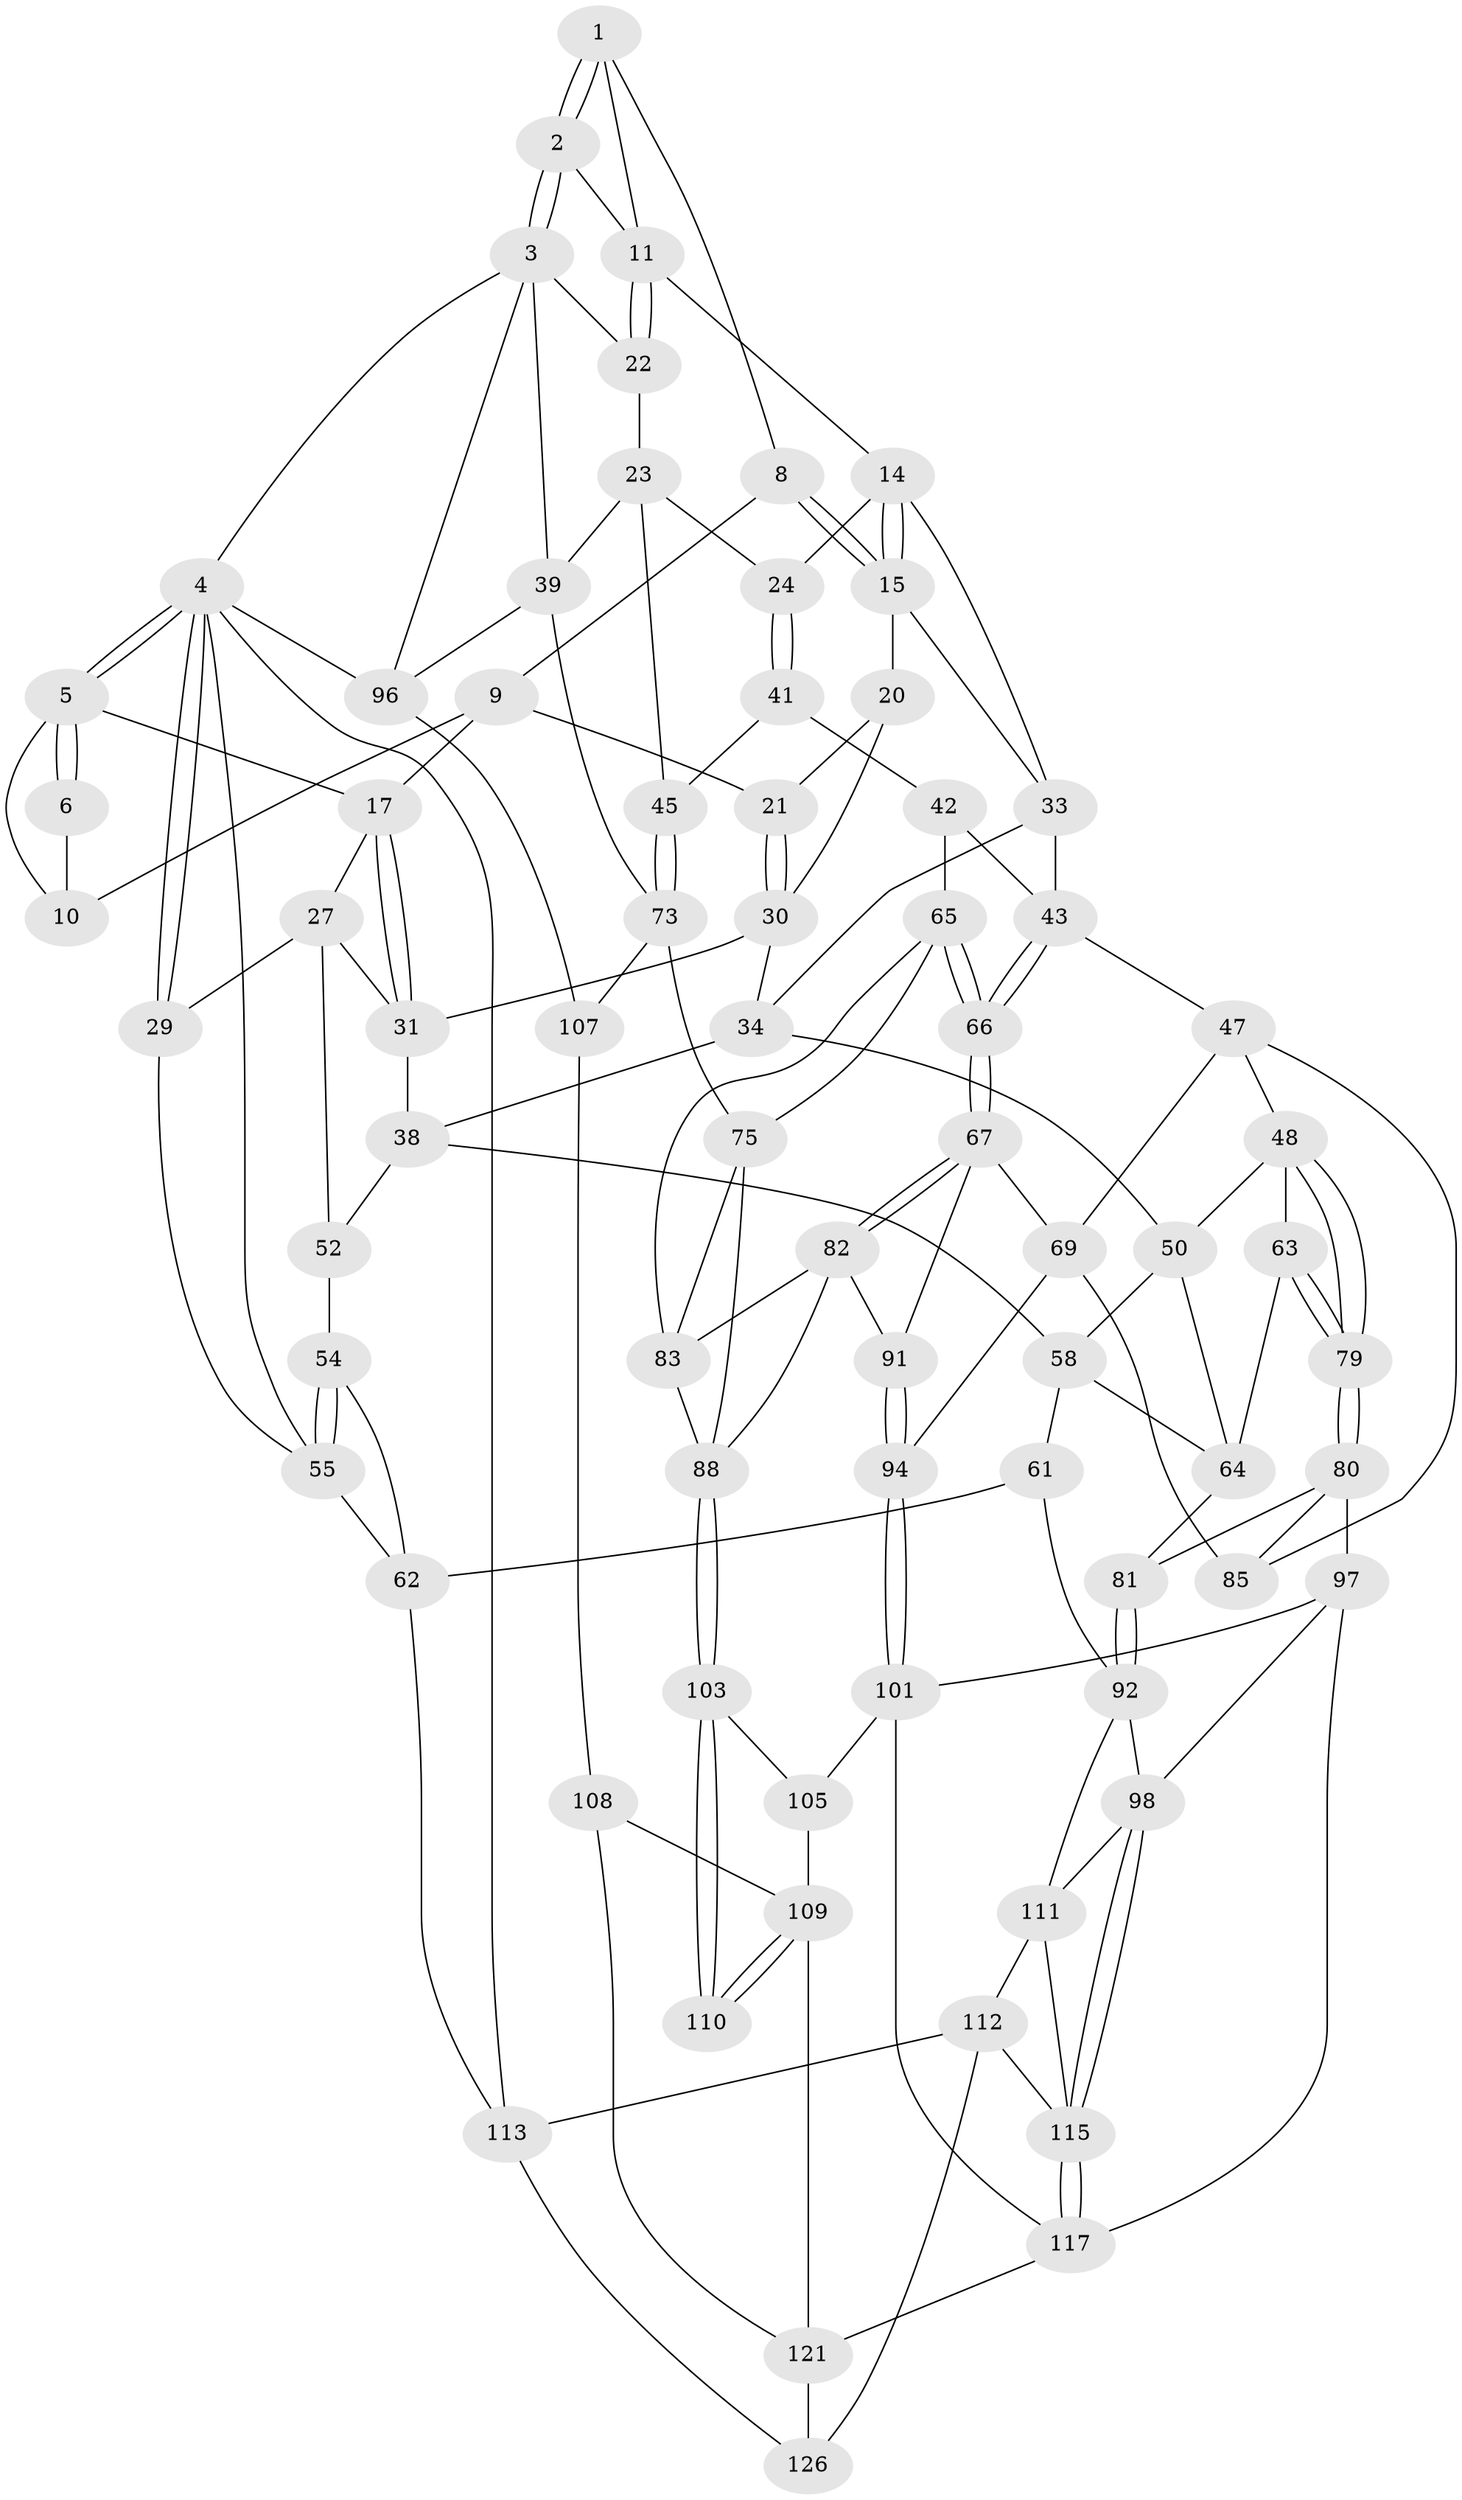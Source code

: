 // original degree distribution, {3: 0.015873015873015872, 5: 0.5238095238095238, 6: 0.2222222222222222, 4: 0.23809523809523808}
// Generated by graph-tools (version 1.1) at 2025/11/02/27/25 16:11:58]
// undirected, 74 vertices, 162 edges
graph export_dot {
graph [start="1"]
  node [color=gray90,style=filled];
  1 [pos="+0.5836274036009276+0",super="+7"];
  2 [pos="+0.9048896091567297+0"];
  3 [pos="+1+0",super="+26"];
  4 [pos="+0+0",super="+100"];
  5 [pos="+0+0",super="+13"];
  6 [pos="+0.36314132733659804+0"];
  8 [pos="+0.5187140503749077+0.058764989786491306"];
  9 [pos="+0.3850843926730205+0.057252661369904215",super="+16"];
  10 [pos="+0.36910695572296126+0.020545904175390834"];
  11 [pos="+0.8177703108749278+0.0533599087225544",super="+12"];
  14 [pos="+0.6159099886348851+0.18617273638216766",super="+25"];
  15 [pos="+0.5290742609605482+0.1677515048479997",super="+19"];
  17 [pos="+0.22157074678664299+0.2295249942259855",super="+18"];
  20 [pos="+0.48994042324969395+0.17820417314332226"];
  21 [pos="+0.4587078731454233+0.1725796302664935"];
  22 [pos="+0.8447605334113104+0.1877745486020001"];
  23 [pos="+0.7443840107182202+0.3115127465254049",super="+40"];
  24 [pos="+0.7248622301946338+0.3167557185400287"];
  27 [pos="+0.0717687500121061+0.30967044460624227",super="+28"];
  29 [pos="+0+0.2953323916064161"];
  30 [pos="+0.31517223390020094+0.3181135776454484",super="+32"];
  31 [pos="+0.3127413409945659+0.3172323993316597",super="+36"];
  33 [pos="+0.5187027523343675+0.40048524877574965",super="+35"];
  34 [pos="+0.42847244576289745+0.39285143262366196",super="+37"];
  38 [pos="+0.2205616291449243+0.5099475516258463",super="+51"];
  39 [pos="+1+0.44406014627355905",super="+72"];
  41 [pos="+0.7271253733080074+0.38869320519962697",super="+46"];
  42 [pos="+0.6691623316767601+0.5371433702383365",super="+59"];
  43 [pos="+0.6207639040487593+0.5517389264725825",super="+44"];
  45 [pos="+0.7995754676200628+0.5596436140792853"];
  47 [pos="+0.5099260344242472+0.6169514429151554",super="+70"];
  48 [pos="+0.5088884540076974+0.6170185102604294",super="+49"];
  50 [pos="+0.3920145568550349+0.5277185705209622",super="+57"];
  52 [pos="+0.1124262252145403+0.5284850784973929",super="+53"];
  54 [pos="+0.013603740005045127+0.5464286599289304",super="+56"];
  55 [pos="+0+0.6137750754569475",super="+78"];
  58 [pos="+0.23736875501698895+0.5505595602700919",super="+60"];
  61 [pos="+0.1567063093061651+0.7152195354070227"];
  62 [pos="+0.0439433339171127+0.7169815526182751",super="+77"];
  63 [pos="+0.3853148808504696+0.6261770456583178"];
  64 [pos="+0.36168642470686885+0.6186745734117987",super="+71"];
  65 [pos="+0.7838313700931595+0.5792843463215278",super="+76"];
  66 [pos="+0.6603516202003761+0.6448893358677903"];
  67 [pos="+0.6608088236917328+0.6665102269380234",super="+68"];
  69 [pos="+0.5809487531139105+0.6958117563706869",super="+95"];
  73 [pos="+1+0.68725801400458",super="+74"];
  75 [pos="+0.9204354688303114+0.7706278477598622",super="+87"];
  79 [pos="+0.4472344363329665+0.6710510766510943"];
  80 [pos="+0.4438261985368308+0.6768292440382299",super="+86"];
  81 [pos="+0.33440935707743974+0.7355923767291803"];
  82 [pos="+0.683767190875906+0.685495688991132",super="+90"];
  83 [pos="+0.7567172275588328+0.6736564016110652",super="+84"];
  85 [pos="+0.5197615030505741+0.7694244035033428"];
  88 [pos="+0.7473823600315065+0.7984446928813268",super="+89"];
  91 [pos="+0.6646705438610404+0.8100689962788261"];
  92 [pos="+0.32410570374835074+0.7672348527016729",super="+93"];
  94 [pos="+0.6491630770325866+0.8236998974920823"];
  96 [pos="+1+1"];
  97 [pos="+0.46563223768562406+0.8210409392866846",super="+102"];
  98 [pos="+0.3940831394558056+0.8135481320133299",super="+99"];
  101 [pos="+0.6440347349776038+0.8425908338662562",super="+106"];
  103 [pos="+0.7521724967099654+0.8210715457671728",super="+104"];
  105 [pos="+0.7028220717760283+0.9339049063778597"];
  107 [pos="+0.9167001443567784+0.8777907279191528",super="+122"];
  108 [pos="+0.8870002450835942+0.8976521156708581",super="+120"];
  109 [pos="+0.847725544587326+0.9170916226245538",super="+118"];
  110 [pos="+0.8280910674713989+0.9062653237910067"];
  111 [pos="+0.24735525413781942+0.8566034407698738",super="+114"];
  112 [pos="+0.058909179152655755+0.8828907465557874",super="+125"];
  113 [pos="+0.05833534652163315+0.8824238529847189",super="+124"];
  115 [pos="+0.37152787633299866+1",super="+116"];
  117 [pos="+0.5078570247520487+0.9066031293568795",super="+119"];
  121 [pos="+0.7668438823714232+1",super="+123"];
  126 [pos="+0.2632978358134608+1"];
  1 -- 2;
  1 -- 2;
  1 -- 8;
  1 -- 11;
  2 -- 3;
  2 -- 3;
  2 -- 11;
  3 -- 4;
  3 -- 96;
  3 -- 22;
  3 -- 39;
  4 -- 5;
  4 -- 5;
  4 -- 29;
  4 -- 29;
  4 -- 96;
  4 -- 113;
  4 -- 55;
  5 -- 6;
  5 -- 6;
  5 -- 10;
  5 -- 17;
  6 -- 10;
  8 -- 9;
  8 -- 15;
  8 -- 15;
  9 -- 10;
  9 -- 21;
  9 -- 17;
  11 -- 22;
  11 -- 22;
  11 -- 14;
  14 -- 15;
  14 -- 15;
  14 -- 24;
  14 -- 33;
  15 -- 33;
  15 -- 20;
  17 -- 31;
  17 -- 31;
  17 -- 27;
  20 -- 21;
  20 -- 30;
  21 -- 30;
  21 -- 30;
  22 -- 23;
  23 -- 24;
  23 -- 45;
  23 -- 39;
  24 -- 41;
  24 -- 41;
  27 -- 31;
  27 -- 52;
  27 -- 29;
  29 -- 55;
  30 -- 31;
  30 -- 34;
  31 -- 38;
  33 -- 34;
  33 -- 43;
  34 -- 50;
  34 -- 38;
  38 -- 58;
  38 -- 52;
  39 -- 96;
  39 -- 73;
  41 -- 42 [weight=2];
  41 -- 45;
  42 -- 43;
  42 -- 65;
  43 -- 66;
  43 -- 66;
  43 -- 47;
  45 -- 73;
  45 -- 73;
  47 -- 48;
  47 -- 85;
  47 -- 69;
  48 -- 79;
  48 -- 79;
  48 -- 50;
  48 -- 63;
  50 -- 64;
  50 -- 58;
  52 -- 54 [weight=2];
  54 -- 55;
  54 -- 55;
  54 -- 62;
  55 -- 62;
  58 -- 64;
  58 -- 61;
  61 -- 62;
  61 -- 92;
  62 -- 113;
  63 -- 64;
  63 -- 79;
  63 -- 79;
  64 -- 81;
  65 -- 66;
  65 -- 66;
  65 -- 75;
  65 -- 83;
  66 -- 67;
  66 -- 67;
  67 -- 82;
  67 -- 82;
  67 -- 91;
  67 -- 69;
  69 -- 85;
  69 -- 94;
  73 -- 75;
  73 -- 107;
  75 -- 88;
  75 -- 83;
  79 -- 80;
  79 -- 80;
  80 -- 81;
  80 -- 97;
  80 -- 85;
  81 -- 92;
  81 -- 92;
  82 -- 83;
  82 -- 88;
  82 -- 91;
  83 -- 88;
  88 -- 103;
  88 -- 103;
  91 -- 94;
  91 -- 94;
  92 -- 111;
  92 -- 98;
  94 -- 101;
  94 -- 101;
  96 -- 107;
  97 -- 98;
  97 -- 117;
  97 -- 101;
  98 -- 115;
  98 -- 115;
  98 -- 111;
  101 -- 105;
  101 -- 117;
  103 -- 110 [weight=2];
  103 -- 110;
  103 -- 105;
  105 -- 109;
  107 -- 108 [weight=2];
  108 -- 109;
  108 -- 121;
  109 -- 110;
  109 -- 110;
  109 -- 121;
  111 -- 112;
  111 -- 115;
  112 -- 113;
  112 -- 126;
  112 -- 115;
  113 -- 126;
  115 -- 117;
  115 -- 117;
  117 -- 121;
  121 -- 126;
}
